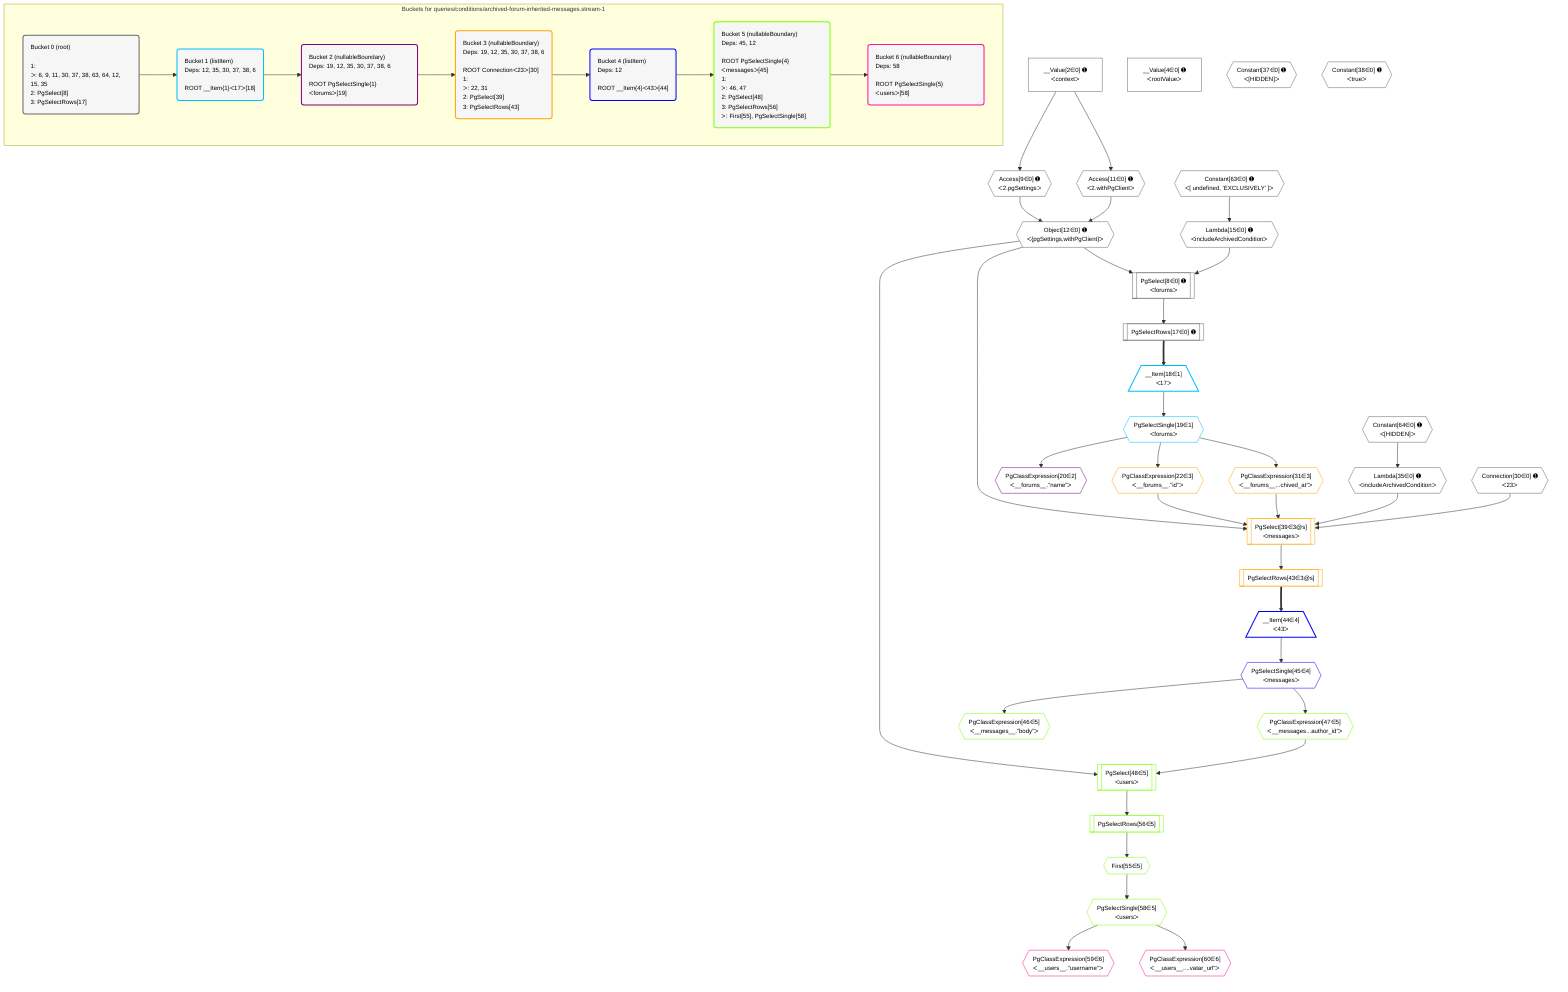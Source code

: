 %%{init: {'themeVariables': { 'fontSize': '12px'}}}%%
graph TD
    classDef path fill:#eee,stroke:#000,color:#000
    classDef plan fill:#fff,stroke-width:1px,color:#000
    classDef itemplan fill:#fff,stroke-width:2px,color:#000
    classDef unbatchedplan fill:#dff,stroke-width:1px,color:#000
    classDef sideeffectplan fill:#fcc,stroke-width:2px,color:#000
    classDef bucket fill:#f6f6f6,color:#000,stroke-width:2px,text-align:left

    subgraph "Buckets for queries/conditions/archived-forum-inherited-messages.stream-1"
    Bucket0("Bucket 0 (root)<br /><br />1: <br />ᐳ: 6, 9, 11, 30, 37, 38, 63, 64, 12, 15, 35<br />2: PgSelect[8]<br />3: PgSelectRows[17]"):::bucket
    Bucket1("Bucket 1 (listItem)<br />Deps: 12, 35, 30, 37, 38, 6<br /><br />ROOT __Item{1}ᐸ17ᐳ[18]"):::bucket
    Bucket2("Bucket 2 (nullableBoundary)<br />Deps: 19, 12, 35, 30, 37, 38, 6<br /><br />ROOT PgSelectSingle{1}ᐸforumsᐳ[19]"):::bucket
    Bucket3("Bucket 3 (nullableBoundary)<br />Deps: 19, 12, 35, 30, 37, 38, 6<br /><br />ROOT Connectionᐸ23ᐳ[30]<br />1: <br />ᐳ: 22, 31<br />2: PgSelect[39]<br />3: PgSelectRows[43]"):::bucket
    Bucket4("Bucket 4 (listItem)<br />Deps: 12<br /><br />ROOT __Item{4}ᐸ43ᐳ[44]"):::bucket
    Bucket5("Bucket 5 (nullableBoundary)<br />Deps: 45, 12<br /><br />ROOT PgSelectSingle{4}ᐸmessagesᐳ[45]<br />1: <br />ᐳ: 46, 47<br />2: PgSelect[48]<br />3: PgSelectRows[56]<br />ᐳ: First[55], PgSelectSingle[58]"):::bucket
    Bucket6("Bucket 6 (nullableBoundary)<br />Deps: 58<br /><br />ROOT PgSelectSingle{5}ᐸusersᐳ[58]"):::bucket
    end
    Bucket0 --> Bucket1
    Bucket1 --> Bucket2
    Bucket2 --> Bucket3
    Bucket3 --> Bucket4
    Bucket4 --> Bucket5
    Bucket5 --> Bucket6

    %% plan dependencies
    PgSelect8[["PgSelect[8∈0] ➊<br />ᐸforumsᐳ"]]:::plan
    Object12{{"Object[12∈0] ➊<br />ᐸ{pgSettings,withPgClient}ᐳ"}}:::plan
    Lambda15{{"Lambda[15∈0] ➊<br />ᐸincludeArchivedConditionᐳ"}}:::plan
    Object12 & Lambda15 --> PgSelect8
    Access9{{"Access[9∈0] ➊<br />ᐸ2.pgSettingsᐳ"}}:::plan
    Access11{{"Access[11∈0] ➊<br />ᐸ2.withPgClientᐳ"}}:::plan
    Access9 & Access11 --> Object12
    __Value2["__Value[2∈0] ➊<br />ᐸcontextᐳ"]:::plan
    __Value2 --> Access9
    __Value2 --> Access11
    Constant63{{"Constant[63∈0] ➊<br />ᐸ[ undefined, 'EXCLUSIVELY' ]ᐳ"}}:::plan
    Constant63 --> Lambda15
    PgSelectRows17[["PgSelectRows[17∈0] ➊"]]:::plan
    PgSelect8 --> PgSelectRows17
    Lambda35{{"Lambda[35∈0] ➊<br />ᐸincludeArchivedConditionᐳ"}}:::plan
    Constant64{{"Constant[64∈0] ➊<br />ᐸ[HIDDEN]ᐳ"}}:::plan
    Constant64 --> Lambda35
    __Value4["__Value[4∈0] ➊<br />ᐸrootValueᐳ"]:::plan
    Connection30{{"Connection[30∈0] ➊<br />ᐸ23ᐳ"}}:::plan
    Constant37{{"Constant[37∈0] ➊<br />ᐸ[HIDDEN]ᐳ"}}:::plan
    Constant38{{"Constant[38∈0] ➊<br />ᐸtrueᐳ"}}:::plan
    __Item18[/"__Item[18∈1]<br />ᐸ17ᐳ"\]:::itemplan
    PgSelectRows17 ==> __Item18
    PgSelectSingle19{{"PgSelectSingle[19∈1]<br />ᐸforumsᐳ"}}:::plan
    __Item18 --> PgSelectSingle19
    PgClassExpression20{{"PgClassExpression[20∈2]<br />ᐸ__forums__.”name”ᐳ"}}:::plan
    PgSelectSingle19 --> PgClassExpression20
    PgSelect39[["PgSelect[39∈3@s]<br />ᐸmessagesᐳ"]]:::plan
    PgClassExpression22{{"PgClassExpression[22∈3]<br />ᐸ__forums__.”id”ᐳ"}}:::plan
    PgClassExpression31{{"PgClassExpression[31∈3]<br />ᐸ__forums__...chived_at”ᐳ"}}:::plan
    Object12 & PgClassExpression22 & PgClassExpression31 & Lambda35 & Connection30 --> PgSelect39
    PgSelectSingle19 --> PgClassExpression22
    PgSelectSingle19 --> PgClassExpression31
    PgSelectRows43[["PgSelectRows[43∈3@s]"]]:::plan
    PgSelect39 --> PgSelectRows43
    __Item44[/"__Item[44∈4]<br />ᐸ43ᐳ"\]:::itemplan
    PgSelectRows43 ==> __Item44
    PgSelectSingle45{{"PgSelectSingle[45∈4]<br />ᐸmessagesᐳ"}}:::plan
    __Item44 --> PgSelectSingle45
    PgSelect48[["PgSelect[48∈5]<br />ᐸusersᐳ"]]:::plan
    PgClassExpression47{{"PgClassExpression[47∈5]<br />ᐸ__messages...author_id”ᐳ"}}:::plan
    Object12 & PgClassExpression47 --> PgSelect48
    PgClassExpression46{{"PgClassExpression[46∈5]<br />ᐸ__messages__.”body”ᐳ"}}:::plan
    PgSelectSingle45 --> PgClassExpression46
    PgSelectSingle45 --> PgClassExpression47
    First55{{"First[55∈5]"}}:::plan
    PgSelectRows56[["PgSelectRows[56∈5]"]]:::plan
    PgSelectRows56 --> First55
    PgSelect48 --> PgSelectRows56
    PgSelectSingle58{{"PgSelectSingle[58∈5]<br />ᐸusersᐳ"}}:::plan
    First55 --> PgSelectSingle58
    PgClassExpression59{{"PgClassExpression[59∈6]<br />ᐸ__users__.”username”ᐳ"}}:::plan
    PgSelectSingle58 --> PgClassExpression59
    PgClassExpression60{{"PgClassExpression[60∈6]<br />ᐸ__users__....vatar_url”ᐳ"}}:::plan
    PgSelectSingle58 --> PgClassExpression60

    %% define steps
    classDef bucket0 stroke:#696969
    class Bucket0,__Value2,__Value4,PgSelect8,Access9,Access11,Object12,Lambda15,PgSelectRows17,Connection30,Lambda35,Constant37,Constant38,Constant63,Constant64 bucket0
    classDef bucket1 stroke:#00bfff
    class Bucket1,__Item18,PgSelectSingle19 bucket1
    classDef bucket2 stroke:#7f007f
    class Bucket2,PgClassExpression20 bucket2
    classDef bucket3 stroke:#ffa500
    class Bucket3,PgClassExpression22,PgClassExpression31,PgSelect39,PgSelectRows43 bucket3
    classDef bucket4 stroke:#0000ff
    class Bucket4,__Item44,PgSelectSingle45 bucket4
    classDef bucket5 stroke:#7fff00
    class Bucket5,PgClassExpression46,PgClassExpression47,PgSelect48,First55,PgSelectRows56,PgSelectSingle58 bucket5
    classDef bucket6 stroke:#ff1493
    class Bucket6,PgClassExpression59,PgClassExpression60 bucket6